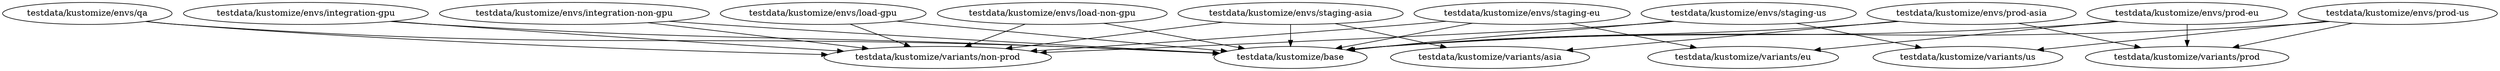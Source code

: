 digraph main {
	"testdata/kustomize/envs/integration-gpu"->"testdata/kustomize/base";
	"testdata/kustomize/envs/integration-gpu"->"testdata/kustomize/variants/non-prod";
	"testdata/kustomize/envs/integration-non-gpu"->"testdata/kustomize/base";
	"testdata/kustomize/envs/integration-non-gpu"->"testdata/kustomize/variants/non-prod";
	"testdata/kustomize/envs/load-gpu"->"testdata/kustomize/base";
	"testdata/kustomize/envs/load-gpu"->"testdata/kustomize/variants/non-prod";
	"testdata/kustomize/envs/load-non-gpu"->"testdata/kustomize/base";
	"testdata/kustomize/envs/load-non-gpu"->"testdata/kustomize/variants/non-prod";
	"testdata/kustomize/envs/prod-asia"->"testdata/kustomize/base";
	"testdata/kustomize/envs/prod-asia"->"testdata/kustomize/variants/prod";
	"testdata/kustomize/envs/prod-asia"->"testdata/kustomize/variants/asia";
	"testdata/kustomize/envs/prod-eu"->"testdata/kustomize/base";
	"testdata/kustomize/envs/prod-eu"->"testdata/kustomize/variants/prod";
	"testdata/kustomize/envs/prod-eu"->"testdata/kustomize/variants/eu";
	"testdata/kustomize/envs/prod-us"->"testdata/kustomize/base";
	"testdata/kustomize/envs/prod-us"->"testdata/kustomize/variants/prod";
	"testdata/kustomize/envs/prod-us"->"testdata/kustomize/variants/us";
	"testdata/kustomize/envs/qa"->"testdata/kustomize/base";
	"testdata/kustomize/envs/qa"->"testdata/kustomize/variants/non-prod";
	"testdata/kustomize/envs/staging-asia"->"testdata/kustomize/base";
	"testdata/kustomize/envs/staging-asia"->"testdata/kustomize/variants/non-prod";
	"testdata/kustomize/envs/staging-asia"->"testdata/kustomize/variants/asia";
	"testdata/kustomize/envs/staging-eu"->"testdata/kustomize/base";
	"testdata/kustomize/envs/staging-eu"->"testdata/kustomize/variants/non-prod";
	"testdata/kustomize/envs/staging-eu"->"testdata/kustomize/variants/eu";
	"testdata/kustomize/envs/staging-us"->"testdata/kustomize/base";
	"testdata/kustomize/envs/staging-us"->"testdata/kustomize/variants/non-prod";
	"testdata/kustomize/envs/staging-us"->"testdata/kustomize/variants/us";
	"testdata/kustomize/base";
	"testdata/kustomize/envs/integration-gpu";
	"testdata/kustomize/envs/integration-non-gpu";
	"testdata/kustomize/envs/load-gpu";
	"testdata/kustomize/envs/load-non-gpu";
	"testdata/kustomize/envs/prod-asia";
	"testdata/kustomize/envs/prod-eu";
	"testdata/kustomize/envs/prod-us";
	"testdata/kustomize/envs/qa";
	"testdata/kustomize/envs/staging-asia";
	"testdata/kustomize/envs/staging-eu";
	"testdata/kustomize/envs/staging-us";
	"testdata/kustomize/variants/asia";
	"testdata/kustomize/variants/eu";
	"testdata/kustomize/variants/non-prod";
	"testdata/kustomize/variants/prod";
	"testdata/kustomize/variants/us";

}
